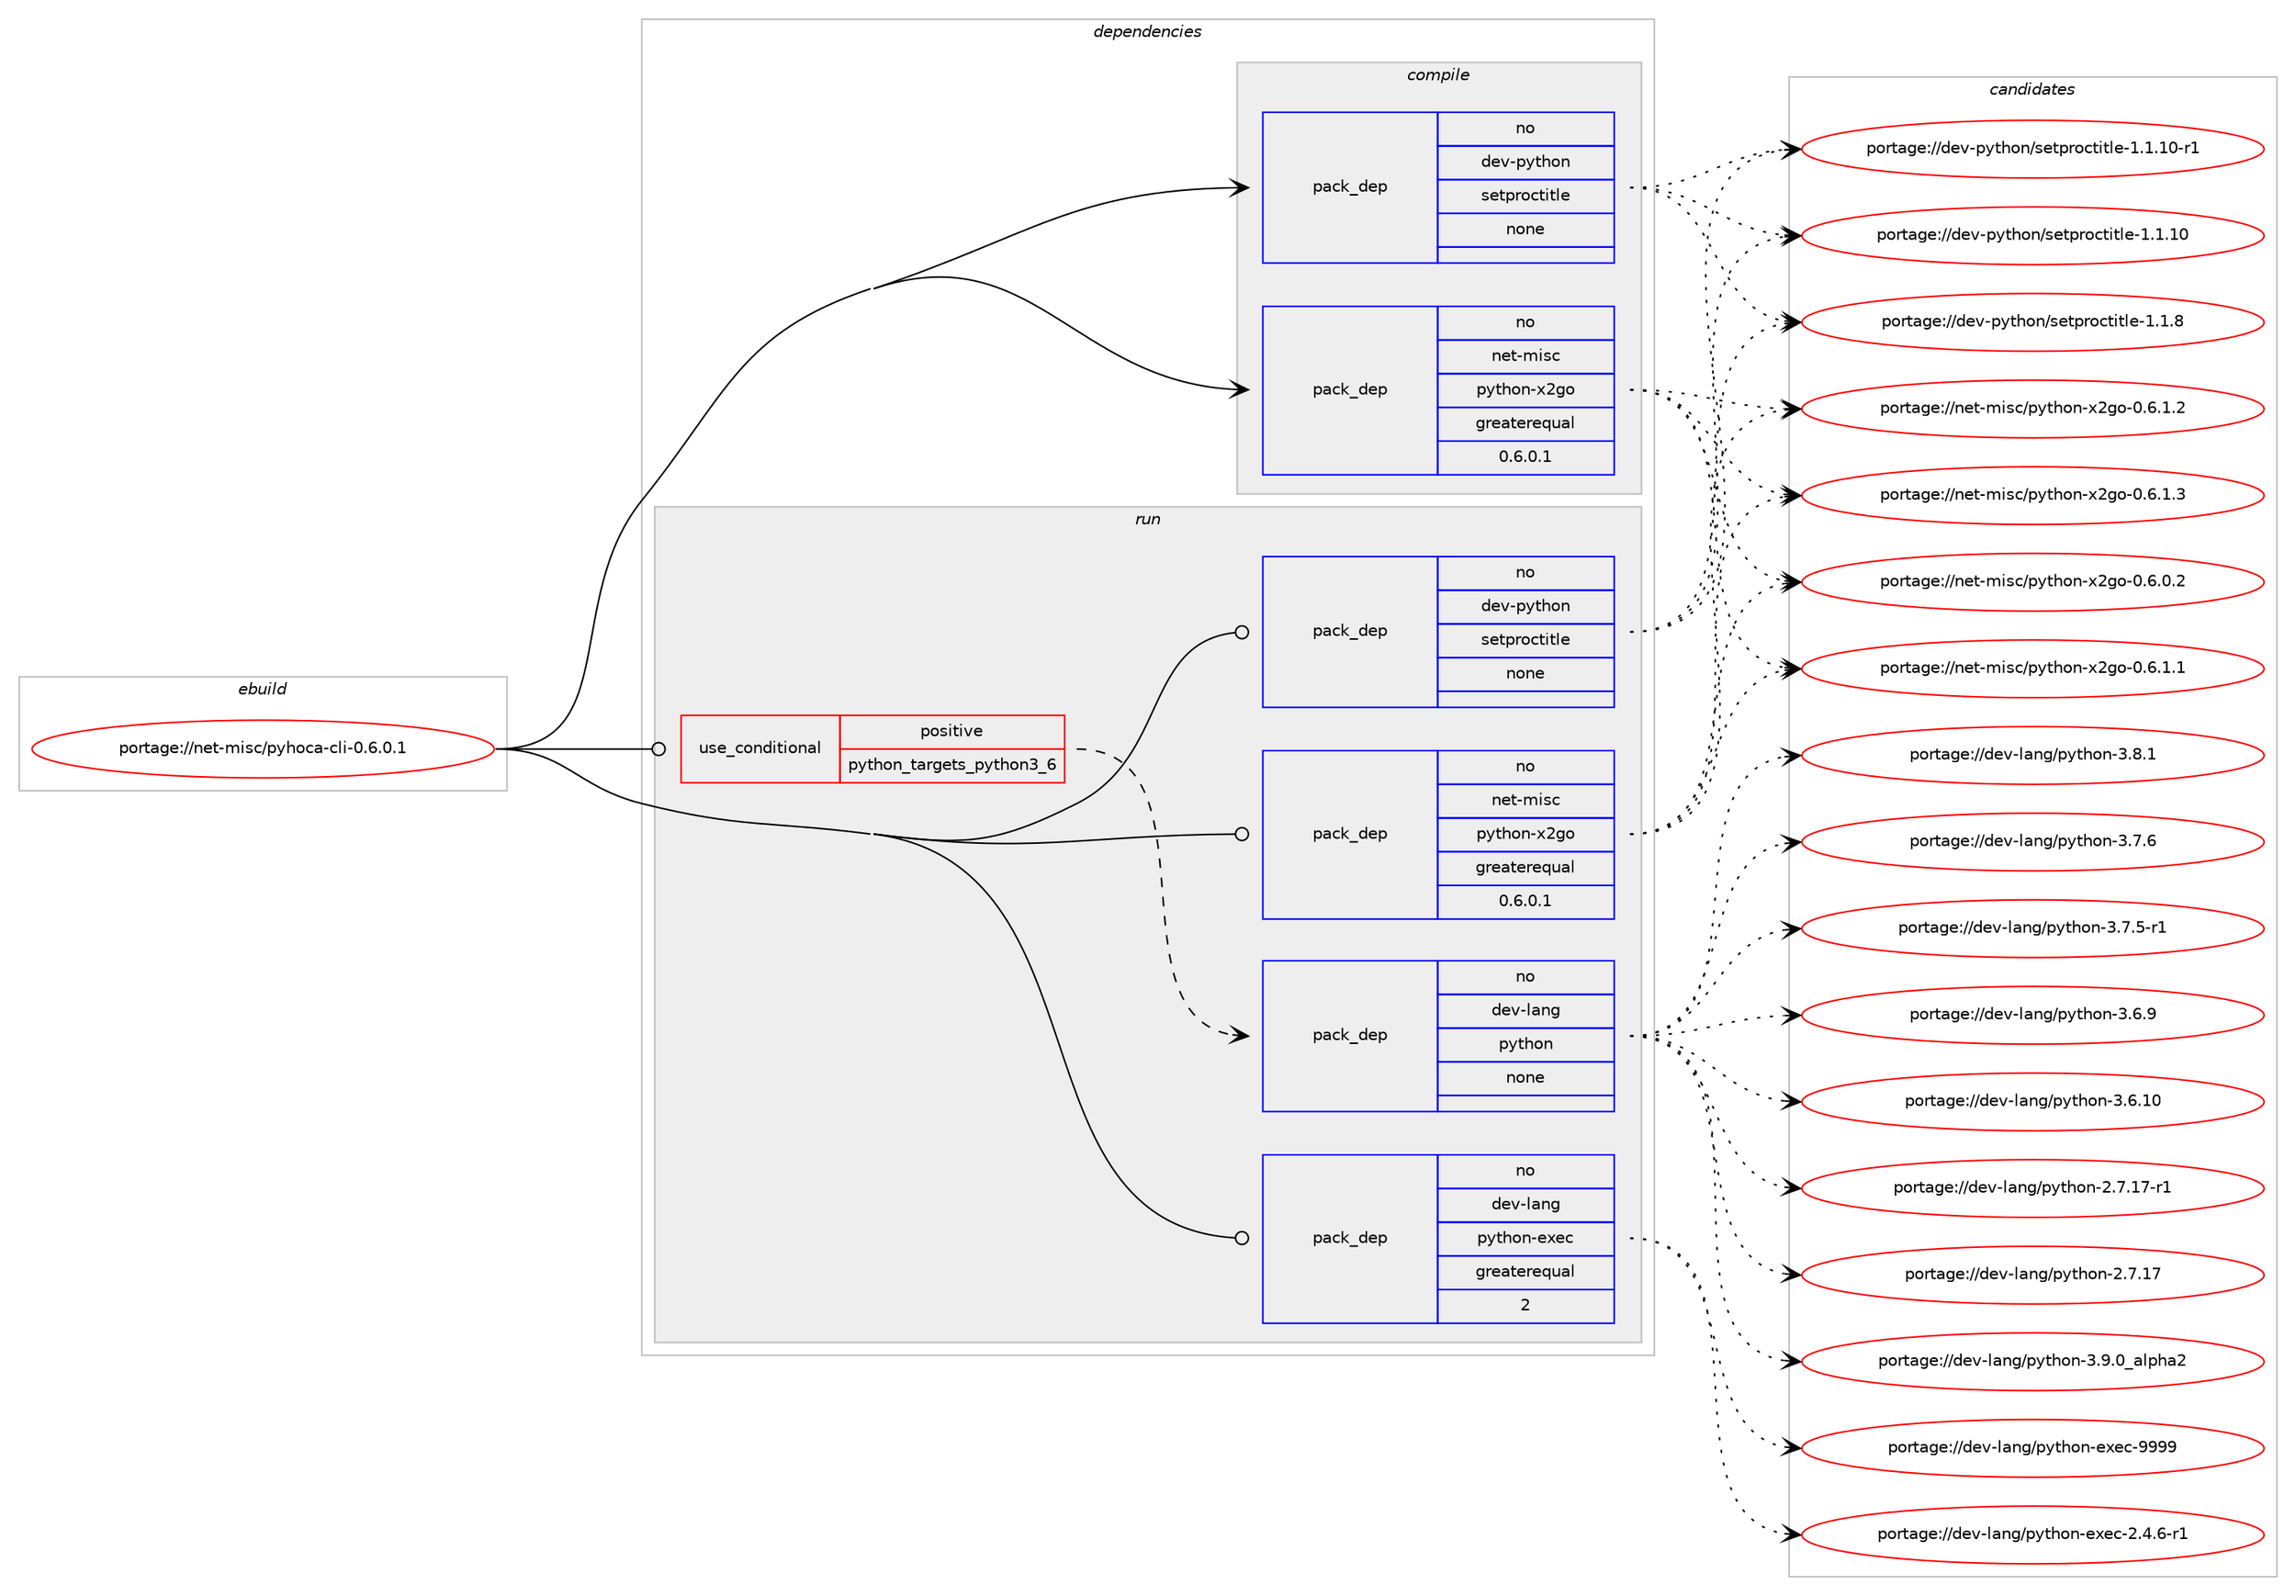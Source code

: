 digraph prolog {

# *************
# Graph options
# *************

newrank=true;
concentrate=true;
compound=true;
graph [rankdir=LR,fontname=Helvetica,fontsize=10,ranksep=1.5];#, ranksep=2.5, nodesep=0.2];
edge  [arrowhead=vee];
node  [fontname=Helvetica,fontsize=10];

# **********
# The ebuild
# **********

subgraph cluster_leftcol {
color=gray;
rank=same;
label=<<i>ebuild</i>>;
id [label="portage://net-misc/pyhoca-cli-0.6.0.1", color=red, width=4, href="../net-misc/pyhoca-cli-0.6.0.1.svg"];
}

# ****************
# The dependencies
# ****************

subgraph cluster_midcol {
color=gray;
label=<<i>dependencies</i>>;
subgraph cluster_compile {
fillcolor="#eeeeee";
style=filled;
label=<<i>compile</i>>;
subgraph pack95503 {
dependency122766 [label=<<TABLE BORDER="0" CELLBORDER="1" CELLSPACING="0" CELLPADDING="4" WIDTH="220"><TR><TD ROWSPAN="6" CELLPADDING="30">pack_dep</TD></TR><TR><TD WIDTH="110">no</TD></TR><TR><TD>dev-python</TD></TR><TR><TD>setproctitle</TD></TR><TR><TD>none</TD></TR><TR><TD></TD></TR></TABLE>>, shape=none, color=blue];
}
id:e -> dependency122766:w [weight=20,style="solid",arrowhead="vee"];
subgraph pack95504 {
dependency122767 [label=<<TABLE BORDER="0" CELLBORDER="1" CELLSPACING="0" CELLPADDING="4" WIDTH="220"><TR><TD ROWSPAN="6" CELLPADDING="30">pack_dep</TD></TR><TR><TD WIDTH="110">no</TD></TR><TR><TD>net-misc</TD></TR><TR><TD>python-x2go</TD></TR><TR><TD>greaterequal</TD></TR><TR><TD>0.6.0.1</TD></TR></TABLE>>, shape=none, color=blue];
}
id:e -> dependency122767:w [weight=20,style="solid",arrowhead="vee"];
}
subgraph cluster_compileandrun {
fillcolor="#eeeeee";
style=filled;
label=<<i>compile and run</i>>;
}
subgraph cluster_run {
fillcolor="#eeeeee";
style=filled;
label=<<i>run</i>>;
subgraph cond25228 {
dependency122768 [label=<<TABLE BORDER="0" CELLBORDER="1" CELLSPACING="0" CELLPADDING="4"><TR><TD ROWSPAN="3" CELLPADDING="10">use_conditional</TD></TR><TR><TD>positive</TD></TR><TR><TD>python_targets_python3_6</TD></TR></TABLE>>, shape=none, color=red];
subgraph pack95505 {
dependency122769 [label=<<TABLE BORDER="0" CELLBORDER="1" CELLSPACING="0" CELLPADDING="4" WIDTH="220"><TR><TD ROWSPAN="6" CELLPADDING="30">pack_dep</TD></TR><TR><TD WIDTH="110">no</TD></TR><TR><TD>dev-lang</TD></TR><TR><TD>python</TD></TR><TR><TD>none</TD></TR><TR><TD></TD></TR></TABLE>>, shape=none, color=blue];
}
dependency122768:e -> dependency122769:w [weight=20,style="dashed",arrowhead="vee"];
}
id:e -> dependency122768:w [weight=20,style="solid",arrowhead="odot"];
subgraph pack95506 {
dependency122770 [label=<<TABLE BORDER="0" CELLBORDER="1" CELLSPACING="0" CELLPADDING="4" WIDTH="220"><TR><TD ROWSPAN="6" CELLPADDING="30">pack_dep</TD></TR><TR><TD WIDTH="110">no</TD></TR><TR><TD>dev-lang</TD></TR><TR><TD>python-exec</TD></TR><TR><TD>greaterequal</TD></TR><TR><TD>2</TD></TR></TABLE>>, shape=none, color=blue];
}
id:e -> dependency122770:w [weight=20,style="solid",arrowhead="odot"];
subgraph pack95507 {
dependency122771 [label=<<TABLE BORDER="0" CELLBORDER="1" CELLSPACING="0" CELLPADDING="4" WIDTH="220"><TR><TD ROWSPAN="6" CELLPADDING="30">pack_dep</TD></TR><TR><TD WIDTH="110">no</TD></TR><TR><TD>dev-python</TD></TR><TR><TD>setproctitle</TD></TR><TR><TD>none</TD></TR><TR><TD></TD></TR></TABLE>>, shape=none, color=blue];
}
id:e -> dependency122771:w [weight=20,style="solid",arrowhead="odot"];
subgraph pack95508 {
dependency122772 [label=<<TABLE BORDER="0" CELLBORDER="1" CELLSPACING="0" CELLPADDING="4" WIDTH="220"><TR><TD ROWSPAN="6" CELLPADDING="30">pack_dep</TD></TR><TR><TD WIDTH="110">no</TD></TR><TR><TD>net-misc</TD></TR><TR><TD>python-x2go</TD></TR><TR><TD>greaterequal</TD></TR><TR><TD>0.6.0.1</TD></TR></TABLE>>, shape=none, color=blue];
}
id:e -> dependency122772:w [weight=20,style="solid",arrowhead="odot"];
}
}

# **************
# The candidates
# **************

subgraph cluster_choices {
rank=same;
color=gray;
label=<<i>candidates</i>>;

subgraph choice95503 {
color=black;
nodesep=1;
choice100101118451121211161041111104711510111611211411199116105116108101454946494656 [label="portage://dev-python/setproctitle-1.1.8", color=red, width=4,href="../dev-python/setproctitle-1.1.8.svg"];
choice100101118451121211161041111104711510111611211411199116105116108101454946494649484511449 [label="portage://dev-python/setproctitle-1.1.10-r1", color=red, width=4,href="../dev-python/setproctitle-1.1.10-r1.svg"];
choice10010111845112121116104111110471151011161121141119911610511610810145494649464948 [label="portage://dev-python/setproctitle-1.1.10", color=red, width=4,href="../dev-python/setproctitle-1.1.10.svg"];
dependency122766:e -> choice100101118451121211161041111104711510111611211411199116105116108101454946494656:w [style=dotted,weight="100"];
dependency122766:e -> choice100101118451121211161041111104711510111611211411199116105116108101454946494649484511449:w [style=dotted,weight="100"];
dependency122766:e -> choice10010111845112121116104111110471151011161121141119911610511610810145494649464948:w [style=dotted,weight="100"];
}
subgraph choice95504 {
color=black;
nodesep=1;
choice11010111645109105115994711212111610411111045120501031114548465446494651 [label="portage://net-misc/python-x2go-0.6.1.3", color=red, width=4,href="../net-misc/python-x2go-0.6.1.3.svg"];
choice11010111645109105115994711212111610411111045120501031114548465446494650 [label="portage://net-misc/python-x2go-0.6.1.2", color=red, width=4,href="../net-misc/python-x2go-0.6.1.2.svg"];
choice11010111645109105115994711212111610411111045120501031114548465446494649 [label="portage://net-misc/python-x2go-0.6.1.1", color=red, width=4,href="../net-misc/python-x2go-0.6.1.1.svg"];
choice11010111645109105115994711212111610411111045120501031114548465446484650 [label="portage://net-misc/python-x2go-0.6.0.2", color=red, width=4,href="../net-misc/python-x2go-0.6.0.2.svg"];
dependency122767:e -> choice11010111645109105115994711212111610411111045120501031114548465446494651:w [style=dotted,weight="100"];
dependency122767:e -> choice11010111645109105115994711212111610411111045120501031114548465446494650:w [style=dotted,weight="100"];
dependency122767:e -> choice11010111645109105115994711212111610411111045120501031114548465446494649:w [style=dotted,weight="100"];
dependency122767:e -> choice11010111645109105115994711212111610411111045120501031114548465446484650:w [style=dotted,weight="100"];
}
subgraph choice95505 {
color=black;
nodesep=1;
choice10010111845108971101034711212111610411111045514657464895971081121049750 [label="portage://dev-lang/python-3.9.0_alpha2", color=red, width=4,href="../dev-lang/python-3.9.0_alpha2.svg"];
choice100101118451089711010347112121116104111110455146564649 [label="portage://dev-lang/python-3.8.1", color=red, width=4,href="../dev-lang/python-3.8.1.svg"];
choice100101118451089711010347112121116104111110455146554654 [label="portage://dev-lang/python-3.7.6", color=red, width=4,href="../dev-lang/python-3.7.6.svg"];
choice1001011184510897110103471121211161041111104551465546534511449 [label="portage://dev-lang/python-3.7.5-r1", color=red, width=4,href="../dev-lang/python-3.7.5-r1.svg"];
choice100101118451089711010347112121116104111110455146544657 [label="portage://dev-lang/python-3.6.9", color=red, width=4,href="../dev-lang/python-3.6.9.svg"];
choice10010111845108971101034711212111610411111045514654464948 [label="portage://dev-lang/python-3.6.10", color=red, width=4,href="../dev-lang/python-3.6.10.svg"];
choice100101118451089711010347112121116104111110455046554649554511449 [label="portage://dev-lang/python-2.7.17-r1", color=red, width=4,href="../dev-lang/python-2.7.17-r1.svg"];
choice10010111845108971101034711212111610411111045504655464955 [label="portage://dev-lang/python-2.7.17", color=red, width=4,href="../dev-lang/python-2.7.17.svg"];
dependency122769:e -> choice10010111845108971101034711212111610411111045514657464895971081121049750:w [style=dotted,weight="100"];
dependency122769:e -> choice100101118451089711010347112121116104111110455146564649:w [style=dotted,weight="100"];
dependency122769:e -> choice100101118451089711010347112121116104111110455146554654:w [style=dotted,weight="100"];
dependency122769:e -> choice1001011184510897110103471121211161041111104551465546534511449:w [style=dotted,weight="100"];
dependency122769:e -> choice100101118451089711010347112121116104111110455146544657:w [style=dotted,weight="100"];
dependency122769:e -> choice10010111845108971101034711212111610411111045514654464948:w [style=dotted,weight="100"];
dependency122769:e -> choice100101118451089711010347112121116104111110455046554649554511449:w [style=dotted,weight="100"];
dependency122769:e -> choice10010111845108971101034711212111610411111045504655464955:w [style=dotted,weight="100"];
}
subgraph choice95506 {
color=black;
nodesep=1;
choice10010111845108971101034711212111610411111045101120101994557575757 [label="portage://dev-lang/python-exec-9999", color=red, width=4,href="../dev-lang/python-exec-9999.svg"];
choice10010111845108971101034711212111610411111045101120101994550465246544511449 [label="portage://dev-lang/python-exec-2.4.6-r1", color=red, width=4,href="../dev-lang/python-exec-2.4.6-r1.svg"];
dependency122770:e -> choice10010111845108971101034711212111610411111045101120101994557575757:w [style=dotted,weight="100"];
dependency122770:e -> choice10010111845108971101034711212111610411111045101120101994550465246544511449:w [style=dotted,weight="100"];
}
subgraph choice95507 {
color=black;
nodesep=1;
choice100101118451121211161041111104711510111611211411199116105116108101454946494656 [label="portage://dev-python/setproctitle-1.1.8", color=red, width=4,href="../dev-python/setproctitle-1.1.8.svg"];
choice100101118451121211161041111104711510111611211411199116105116108101454946494649484511449 [label="portage://dev-python/setproctitle-1.1.10-r1", color=red, width=4,href="../dev-python/setproctitle-1.1.10-r1.svg"];
choice10010111845112121116104111110471151011161121141119911610511610810145494649464948 [label="portage://dev-python/setproctitle-1.1.10", color=red, width=4,href="../dev-python/setproctitle-1.1.10.svg"];
dependency122771:e -> choice100101118451121211161041111104711510111611211411199116105116108101454946494656:w [style=dotted,weight="100"];
dependency122771:e -> choice100101118451121211161041111104711510111611211411199116105116108101454946494649484511449:w [style=dotted,weight="100"];
dependency122771:e -> choice10010111845112121116104111110471151011161121141119911610511610810145494649464948:w [style=dotted,weight="100"];
}
subgraph choice95508 {
color=black;
nodesep=1;
choice11010111645109105115994711212111610411111045120501031114548465446494651 [label="portage://net-misc/python-x2go-0.6.1.3", color=red, width=4,href="../net-misc/python-x2go-0.6.1.3.svg"];
choice11010111645109105115994711212111610411111045120501031114548465446494650 [label="portage://net-misc/python-x2go-0.6.1.2", color=red, width=4,href="../net-misc/python-x2go-0.6.1.2.svg"];
choice11010111645109105115994711212111610411111045120501031114548465446494649 [label="portage://net-misc/python-x2go-0.6.1.1", color=red, width=4,href="../net-misc/python-x2go-0.6.1.1.svg"];
choice11010111645109105115994711212111610411111045120501031114548465446484650 [label="portage://net-misc/python-x2go-0.6.0.2", color=red, width=4,href="../net-misc/python-x2go-0.6.0.2.svg"];
dependency122772:e -> choice11010111645109105115994711212111610411111045120501031114548465446494651:w [style=dotted,weight="100"];
dependency122772:e -> choice11010111645109105115994711212111610411111045120501031114548465446494650:w [style=dotted,weight="100"];
dependency122772:e -> choice11010111645109105115994711212111610411111045120501031114548465446494649:w [style=dotted,weight="100"];
dependency122772:e -> choice11010111645109105115994711212111610411111045120501031114548465446484650:w [style=dotted,weight="100"];
}
}

}
